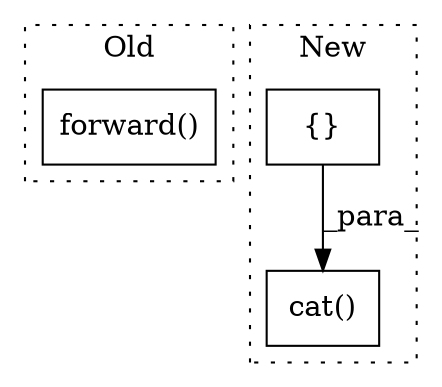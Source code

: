 digraph G {
subgraph cluster0 {
1 [label="forward()" a="75" s="5837,5860" l="13,1" shape="box"];
label = "Old";
style="dotted";
}
subgraph cluster1 {
2 [label="cat()" a="75" s="8216,8232" l="10,8" shape="box"];
3 [label="{}" a="59" s="7676,7676" l="2,1" shape="box"];
label = "New";
style="dotted";
}
3 -> 2 [label="_para_"];
}